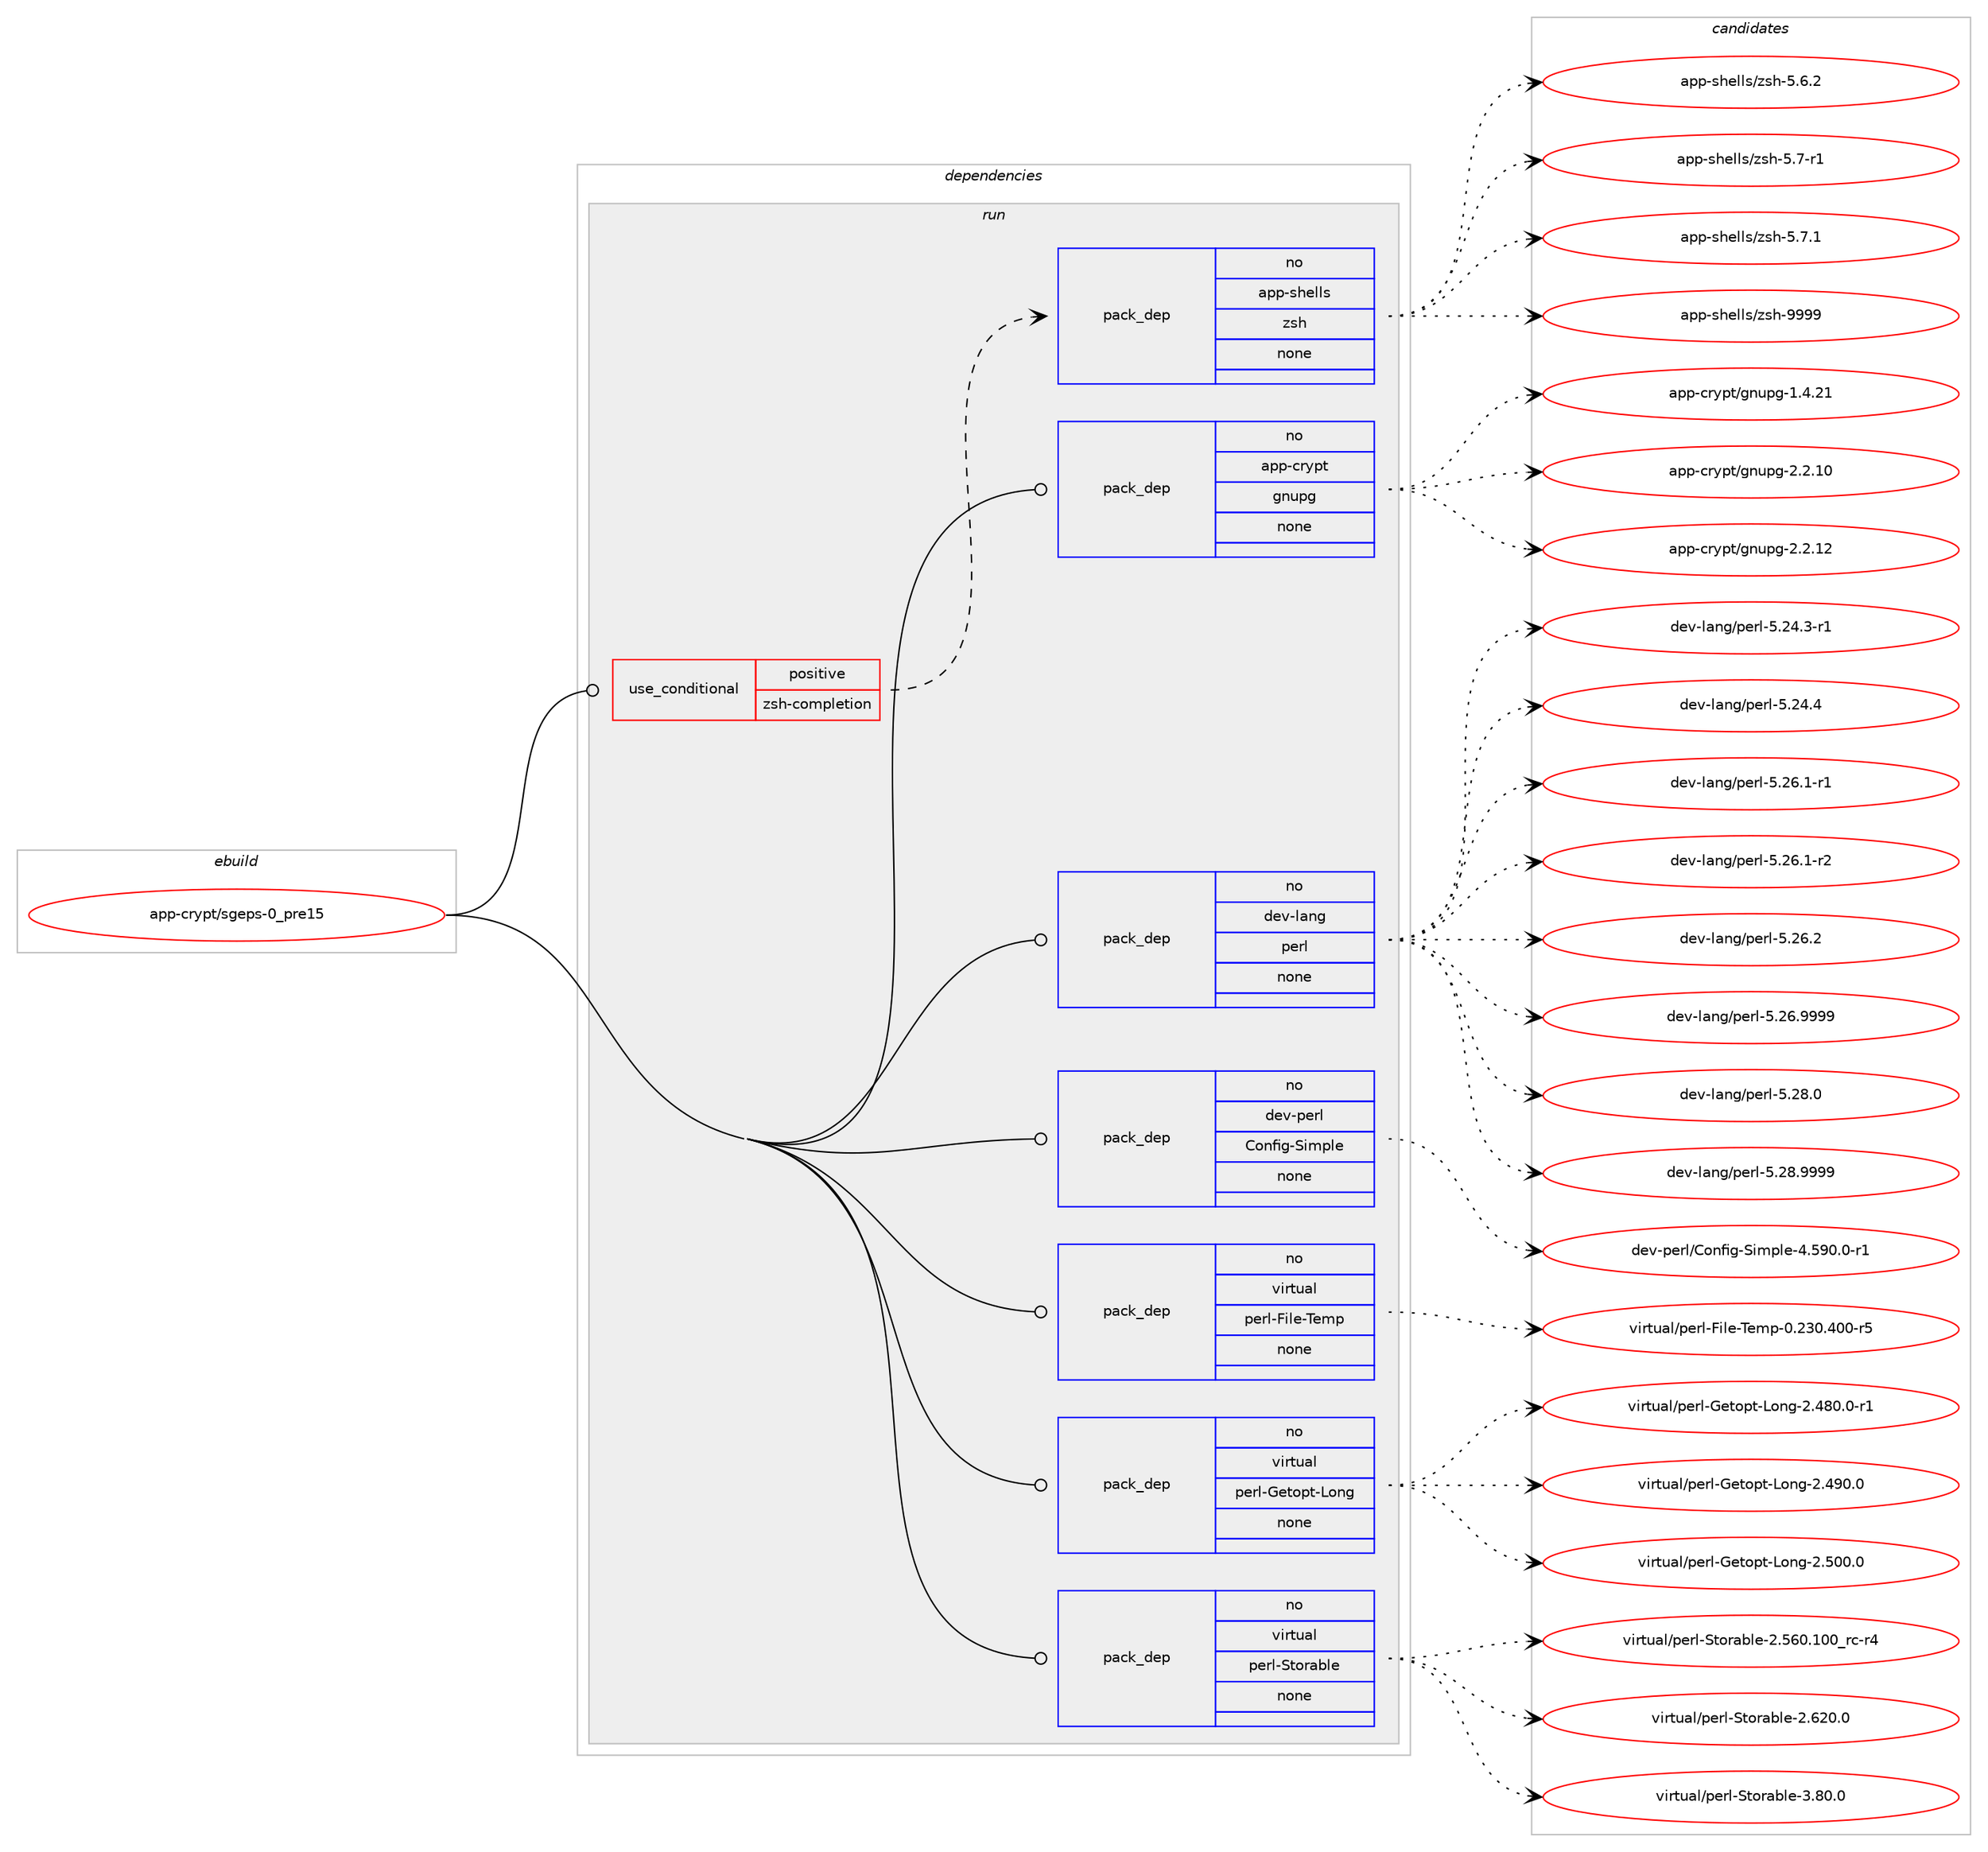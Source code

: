 digraph prolog {

# *************
# Graph options
# *************

newrank=true;
concentrate=true;
compound=true;
graph [rankdir=LR,fontname=Helvetica,fontsize=10,ranksep=1.5];#, ranksep=2.5, nodesep=0.2];
edge  [arrowhead=vee];
node  [fontname=Helvetica,fontsize=10];

# **********
# The ebuild
# **********

subgraph cluster_leftcol {
color=gray;
rank=same;
label=<<i>ebuild</i>>;
id [label="app-crypt/sgeps-0_pre15", color=red, width=4, href="../app-crypt/sgeps-0_pre15.svg"];
}

# ****************
# The dependencies
# ****************

subgraph cluster_midcol {
color=gray;
label=<<i>dependencies</i>>;
subgraph cluster_compile {
fillcolor="#eeeeee";
style=filled;
label=<<i>compile</i>>;
}
subgraph cluster_compileandrun {
fillcolor="#eeeeee";
style=filled;
label=<<i>compile and run</i>>;
}
subgraph cluster_run {
fillcolor="#eeeeee";
style=filled;
label=<<i>run</i>>;
subgraph cond347960 {
dependency1276902 [label=<<TABLE BORDER="0" CELLBORDER="1" CELLSPACING="0" CELLPADDING="4"><TR><TD ROWSPAN="3" CELLPADDING="10">use_conditional</TD></TR><TR><TD>positive</TD></TR><TR><TD>zsh-completion</TD></TR></TABLE>>, shape=none, color=red];
subgraph pack909088 {
dependency1276903 [label=<<TABLE BORDER="0" CELLBORDER="1" CELLSPACING="0" CELLPADDING="4" WIDTH="220"><TR><TD ROWSPAN="6" CELLPADDING="30">pack_dep</TD></TR><TR><TD WIDTH="110">no</TD></TR><TR><TD>app-shells</TD></TR><TR><TD>zsh</TD></TR><TR><TD>none</TD></TR><TR><TD></TD></TR></TABLE>>, shape=none, color=blue];
}
dependency1276902:e -> dependency1276903:w [weight=20,style="dashed",arrowhead="vee"];
}
id:e -> dependency1276902:w [weight=20,style="solid",arrowhead="odot"];
subgraph pack909089 {
dependency1276904 [label=<<TABLE BORDER="0" CELLBORDER="1" CELLSPACING="0" CELLPADDING="4" WIDTH="220"><TR><TD ROWSPAN="6" CELLPADDING="30">pack_dep</TD></TR><TR><TD WIDTH="110">no</TD></TR><TR><TD>app-crypt</TD></TR><TR><TD>gnupg</TD></TR><TR><TD>none</TD></TR><TR><TD></TD></TR></TABLE>>, shape=none, color=blue];
}
id:e -> dependency1276904:w [weight=20,style="solid",arrowhead="odot"];
subgraph pack909090 {
dependency1276905 [label=<<TABLE BORDER="0" CELLBORDER="1" CELLSPACING="0" CELLPADDING="4" WIDTH="220"><TR><TD ROWSPAN="6" CELLPADDING="30">pack_dep</TD></TR><TR><TD WIDTH="110">no</TD></TR><TR><TD>dev-lang</TD></TR><TR><TD>perl</TD></TR><TR><TD>none</TD></TR><TR><TD></TD></TR></TABLE>>, shape=none, color=blue];
}
id:e -> dependency1276905:w [weight=20,style="solid",arrowhead="odot"];
subgraph pack909091 {
dependency1276906 [label=<<TABLE BORDER="0" CELLBORDER="1" CELLSPACING="0" CELLPADDING="4" WIDTH="220"><TR><TD ROWSPAN="6" CELLPADDING="30">pack_dep</TD></TR><TR><TD WIDTH="110">no</TD></TR><TR><TD>dev-perl</TD></TR><TR><TD>Config-Simple</TD></TR><TR><TD>none</TD></TR><TR><TD></TD></TR></TABLE>>, shape=none, color=blue];
}
id:e -> dependency1276906:w [weight=20,style="solid",arrowhead="odot"];
subgraph pack909092 {
dependency1276907 [label=<<TABLE BORDER="0" CELLBORDER="1" CELLSPACING="0" CELLPADDING="4" WIDTH="220"><TR><TD ROWSPAN="6" CELLPADDING="30">pack_dep</TD></TR><TR><TD WIDTH="110">no</TD></TR><TR><TD>virtual</TD></TR><TR><TD>perl-File-Temp</TD></TR><TR><TD>none</TD></TR><TR><TD></TD></TR></TABLE>>, shape=none, color=blue];
}
id:e -> dependency1276907:w [weight=20,style="solid",arrowhead="odot"];
subgraph pack909093 {
dependency1276908 [label=<<TABLE BORDER="0" CELLBORDER="1" CELLSPACING="0" CELLPADDING="4" WIDTH="220"><TR><TD ROWSPAN="6" CELLPADDING="30">pack_dep</TD></TR><TR><TD WIDTH="110">no</TD></TR><TR><TD>virtual</TD></TR><TR><TD>perl-Getopt-Long</TD></TR><TR><TD>none</TD></TR><TR><TD></TD></TR></TABLE>>, shape=none, color=blue];
}
id:e -> dependency1276908:w [weight=20,style="solid",arrowhead="odot"];
subgraph pack909094 {
dependency1276909 [label=<<TABLE BORDER="0" CELLBORDER="1" CELLSPACING="0" CELLPADDING="4" WIDTH="220"><TR><TD ROWSPAN="6" CELLPADDING="30">pack_dep</TD></TR><TR><TD WIDTH="110">no</TD></TR><TR><TD>virtual</TD></TR><TR><TD>perl-Storable</TD></TR><TR><TD>none</TD></TR><TR><TD></TD></TR></TABLE>>, shape=none, color=blue];
}
id:e -> dependency1276909:w [weight=20,style="solid",arrowhead="odot"];
}
}

# **************
# The candidates
# **************

subgraph cluster_choices {
rank=same;
color=gray;
label=<<i>candidates</i>>;

subgraph choice909088 {
color=black;
nodesep=1;
choice971121124511510410110810811547122115104455346544650 [label="app-shells/zsh-5.6.2", color=red, width=4,href="../app-shells/zsh-5.6.2.svg"];
choice971121124511510410110810811547122115104455346554511449 [label="app-shells/zsh-5.7-r1", color=red, width=4,href="../app-shells/zsh-5.7-r1.svg"];
choice971121124511510410110810811547122115104455346554649 [label="app-shells/zsh-5.7.1", color=red, width=4,href="../app-shells/zsh-5.7.1.svg"];
choice9711211245115104101108108115471221151044557575757 [label="app-shells/zsh-9999", color=red, width=4,href="../app-shells/zsh-9999.svg"];
dependency1276903:e -> choice971121124511510410110810811547122115104455346544650:w [style=dotted,weight="100"];
dependency1276903:e -> choice971121124511510410110810811547122115104455346554511449:w [style=dotted,weight="100"];
dependency1276903:e -> choice971121124511510410110810811547122115104455346554649:w [style=dotted,weight="100"];
dependency1276903:e -> choice9711211245115104101108108115471221151044557575757:w [style=dotted,weight="100"];
}
subgraph choice909089 {
color=black;
nodesep=1;
choice9711211245991141211121164710311011711210345494652465049 [label="app-crypt/gnupg-1.4.21", color=red, width=4,href="../app-crypt/gnupg-1.4.21.svg"];
choice9711211245991141211121164710311011711210345504650464948 [label="app-crypt/gnupg-2.2.10", color=red, width=4,href="../app-crypt/gnupg-2.2.10.svg"];
choice9711211245991141211121164710311011711210345504650464950 [label="app-crypt/gnupg-2.2.12", color=red, width=4,href="../app-crypt/gnupg-2.2.12.svg"];
dependency1276904:e -> choice9711211245991141211121164710311011711210345494652465049:w [style=dotted,weight="100"];
dependency1276904:e -> choice9711211245991141211121164710311011711210345504650464948:w [style=dotted,weight="100"];
dependency1276904:e -> choice9711211245991141211121164710311011711210345504650464950:w [style=dotted,weight="100"];
}
subgraph choice909090 {
color=black;
nodesep=1;
choice100101118451089711010347112101114108455346505246514511449 [label="dev-lang/perl-5.24.3-r1", color=red, width=4,href="../dev-lang/perl-5.24.3-r1.svg"];
choice10010111845108971101034711210111410845534650524652 [label="dev-lang/perl-5.24.4", color=red, width=4,href="../dev-lang/perl-5.24.4.svg"];
choice100101118451089711010347112101114108455346505446494511449 [label="dev-lang/perl-5.26.1-r1", color=red, width=4,href="../dev-lang/perl-5.26.1-r1.svg"];
choice100101118451089711010347112101114108455346505446494511450 [label="dev-lang/perl-5.26.1-r2", color=red, width=4,href="../dev-lang/perl-5.26.1-r2.svg"];
choice10010111845108971101034711210111410845534650544650 [label="dev-lang/perl-5.26.2", color=red, width=4,href="../dev-lang/perl-5.26.2.svg"];
choice10010111845108971101034711210111410845534650544657575757 [label="dev-lang/perl-5.26.9999", color=red, width=4,href="../dev-lang/perl-5.26.9999.svg"];
choice10010111845108971101034711210111410845534650564648 [label="dev-lang/perl-5.28.0", color=red, width=4,href="../dev-lang/perl-5.28.0.svg"];
choice10010111845108971101034711210111410845534650564657575757 [label="dev-lang/perl-5.28.9999", color=red, width=4,href="../dev-lang/perl-5.28.9999.svg"];
dependency1276905:e -> choice100101118451089711010347112101114108455346505246514511449:w [style=dotted,weight="100"];
dependency1276905:e -> choice10010111845108971101034711210111410845534650524652:w [style=dotted,weight="100"];
dependency1276905:e -> choice100101118451089711010347112101114108455346505446494511449:w [style=dotted,weight="100"];
dependency1276905:e -> choice100101118451089711010347112101114108455346505446494511450:w [style=dotted,weight="100"];
dependency1276905:e -> choice10010111845108971101034711210111410845534650544650:w [style=dotted,weight="100"];
dependency1276905:e -> choice10010111845108971101034711210111410845534650544657575757:w [style=dotted,weight="100"];
dependency1276905:e -> choice10010111845108971101034711210111410845534650564648:w [style=dotted,weight="100"];
dependency1276905:e -> choice10010111845108971101034711210111410845534650564657575757:w [style=dotted,weight="100"];
}
subgraph choice909091 {
color=black;
nodesep=1;
choice100101118451121011141084767111110102105103458310510911210810145524653574846484511449 [label="dev-perl/Config-Simple-4.590.0-r1", color=red, width=4,href="../dev-perl/Config-Simple-4.590.0-r1.svg"];
dependency1276906:e -> choice100101118451121011141084767111110102105103458310510911210810145524653574846484511449:w [style=dotted,weight="100"];
}
subgraph choice909092 {
color=black;
nodesep=1;
choice118105114116117971084711210111410845701051081014584101109112454846505148465248484511453 [label="virtual/perl-File-Temp-0.230.400-r5", color=red, width=4,href="../virtual/perl-File-Temp-0.230.400-r5.svg"];
dependency1276907:e -> choice118105114116117971084711210111410845701051081014584101109112454846505148465248484511453:w [style=dotted,weight="100"];
}
subgraph choice909093 {
color=black;
nodesep=1;
choice11810511411611797108471121011141084571101116111112116457611111010345504652564846484511449 [label="virtual/perl-Getopt-Long-2.480.0-r1", color=red, width=4,href="../virtual/perl-Getopt-Long-2.480.0-r1.svg"];
choice1181051141161179710847112101114108457110111611111211645761111101034550465257484648 [label="virtual/perl-Getopt-Long-2.490.0", color=red, width=4,href="../virtual/perl-Getopt-Long-2.490.0.svg"];
choice1181051141161179710847112101114108457110111611111211645761111101034550465348484648 [label="virtual/perl-Getopt-Long-2.500.0", color=red, width=4,href="../virtual/perl-Getopt-Long-2.500.0.svg"];
dependency1276908:e -> choice11810511411611797108471121011141084571101116111112116457611111010345504652564846484511449:w [style=dotted,weight="100"];
dependency1276908:e -> choice1181051141161179710847112101114108457110111611111211645761111101034550465257484648:w [style=dotted,weight="100"];
dependency1276908:e -> choice1181051141161179710847112101114108457110111611111211645761111101034550465348484648:w [style=dotted,weight="100"];
}
subgraph choice909094 {
color=black;
nodesep=1;
choice1181051141161179710847112101114108458311611111497981081014550465354484649484895114994511452 [label="virtual/perl-Storable-2.560.100_rc-r4", color=red, width=4,href="../virtual/perl-Storable-2.560.100_rc-r4.svg"];
choice1181051141161179710847112101114108458311611111497981081014550465450484648 [label="virtual/perl-Storable-2.620.0", color=red, width=4,href="../virtual/perl-Storable-2.620.0.svg"];
choice11810511411611797108471121011141084583116111114979810810145514656484648 [label="virtual/perl-Storable-3.80.0", color=red, width=4,href="../virtual/perl-Storable-3.80.0.svg"];
dependency1276909:e -> choice1181051141161179710847112101114108458311611111497981081014550465354484649484895114994511452:w [style=dotted,weight="100"];
dependency1276909:e -> choice1181051141161179710847112101114108458311611111497981081014550465450484648:w [style=dotted,weight="100"];
dependency1276909:e -> choice11810511411611797108471121011141084583116111114979810810145514656484648:w [style=dotted,weight="100"];
}
}

}
